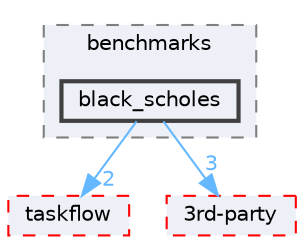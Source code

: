 digraph "external/taskflow/benchmarks/black_scholes"
{
 // LATEX_PDF_SIZE
  bgcolor="transparent";
  edge [fontname=Helvetica,fontsize=10,labelfontname=Helvetica,labelfontsize=10];
  node [fontname=Helvetica,fontsize=10,shape=box,height=0.2,width=0.4];
  compound=true
  subgraph clusterdir_4bffbfcfd2f11ad91688b45922c5a4ae {
    graph [ bgcolor="#edf0f7", pencolor="grey50", label="benchmarks", fontname=Helvetica,fontsize=10 style="filled,dashed", URL="dir_4bffbfcfd2f11ad91688b45922c5a4ae.html",tooltip=""]
  dir_c18e51452a2164e92817862275d321e6 [label="black_scholes", fillcolor="#edf0f7", color="grey25", style="filled,bold", URL="dir_c18e51452a2164e92817862275d321e6.html",tooltip=""];
  }
  dir_335c31d98076110d53a13c1a0e3daa75 [label="taskflow", fillcolor="#edf0f7", color="red", style="filled,dashed", URL="dir_335c31d98076110d53a13c1a0e3daa75.html",tooltip=""];
  dir_8a551ad5ddcada96b3faa8407baf5b5b [label="3rd-party", fillcolor="#edf0f7", color="red", style="filled,dashed", URL="dir_8a551ad5ddcada96b3faa8407baf5b5b.html",tooltip=""];
  dir_c18e51452a2164e92817862275d321e6->dir_335c31d98076110d53a13c1a0e3daa75 [headlabel="2", labeldistance=1.5 headhref="dir_000079_000820.html" href="dir_000079_000820.html" color="steelblue1" fontcolor="steelblue1"];
  dir_c18e51452a2164e92817862275d321e6->dir_8a551ad5ddcada96b3faa8407baf5b5b [headlabel="3", labeldistance=1.5 headhref="dir_000079_000012.html" href="dir_000079_000012.html" color="steelblue1" fontcolor="steelblue1"];
}
